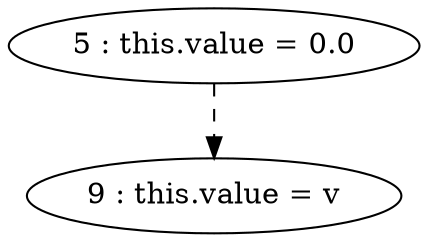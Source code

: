 digraph G {
"5 : this.value = 0.0"
"5 : this.value = 0.0" -> "9 : this.value = v" [style=dashed]
"9 : this.value = v"
}